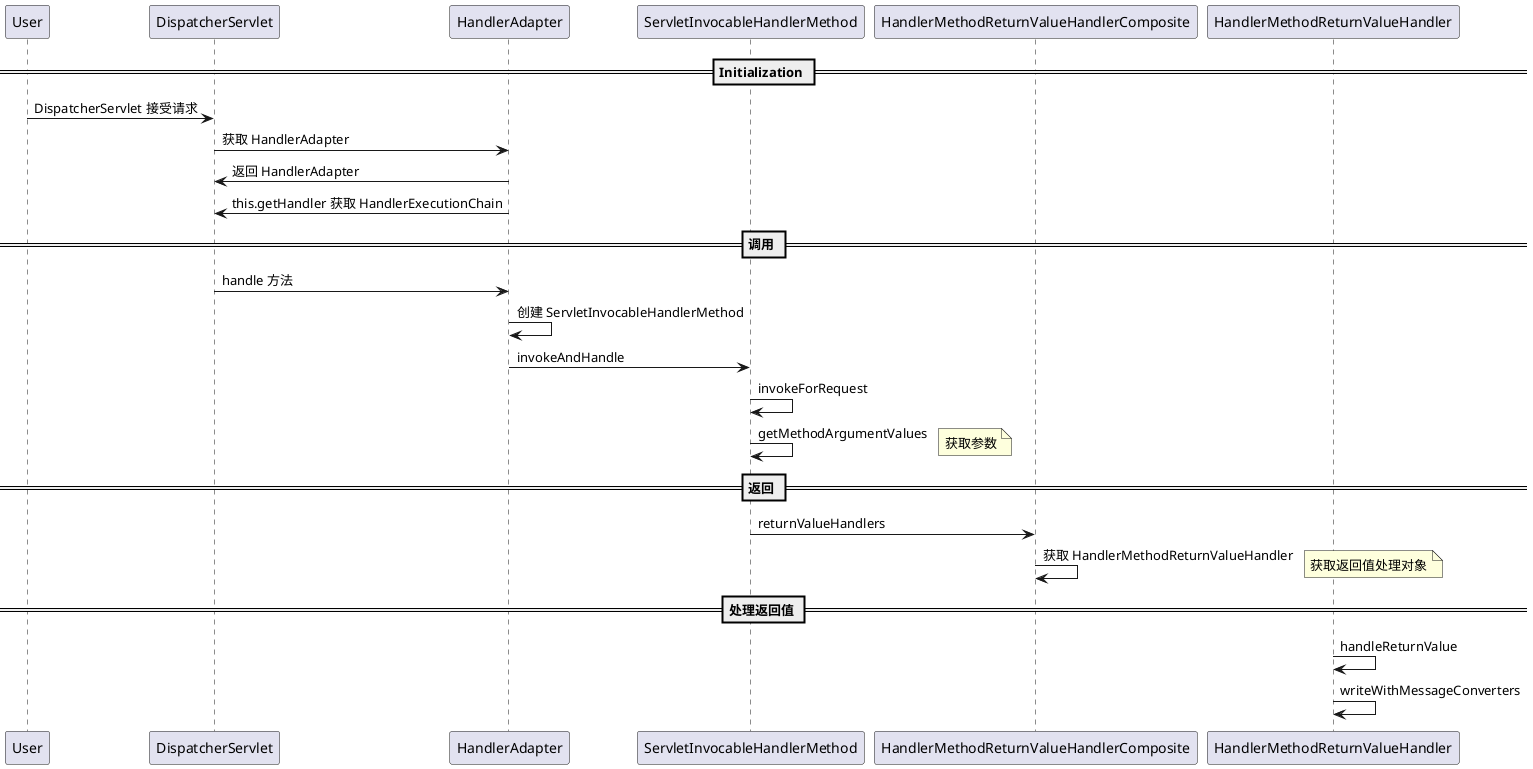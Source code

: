 @startuml

== Initialization ==

User -> DispatcherServlet: DispatcherServlet 接受请求

DispatcherServlet -> HandlerAdapter: 获取 HandlerAdapter
HandlerAdapter -> DispatcherServlet: 返回 HandlerAdapter

HandlerAdapter -> DispatcherServlet: this.getHandler 获取 HandlerExecutionChain

== 调用 ==
DispatcherServlet -> HandlerAdapter : handle 方法
HandlerAdapter -> HandlerAdapter : 创建 ServletInvocableHandlerMethod
HandlerAdapter -> ServletInvocableHandlerMethod : invokeAndHandle
ServletInvocableHandlerMethod -> ServletInvocableHandlerMethod : invokeForRequest
ServletInvocableHandlerMethod -> ServletInvocableHandlerMethod : getMethodArgumentValues
note right : 获取参数

== 返回 ==
ServletInvocableHandlerMethod -> HandlerMethodReturnValueHandlerComposite : returnValueHandlers

HandlerMethodReturnValueHandlerComposite -> HandlerMethodReturnValueHandlerComposite: 获取 HandlerMethodReturnValueHandler
note right : 获取返回值处理对象

== 处理返回值 ==
HandlerMethodReturnValueHandler -> HandlerMethodReturnValueHandler: handleReturnValue
HandlerMethodReturnValueHandler -> HandlerMethodReturnValueHandler: writeWithMessageConverters
@enduml